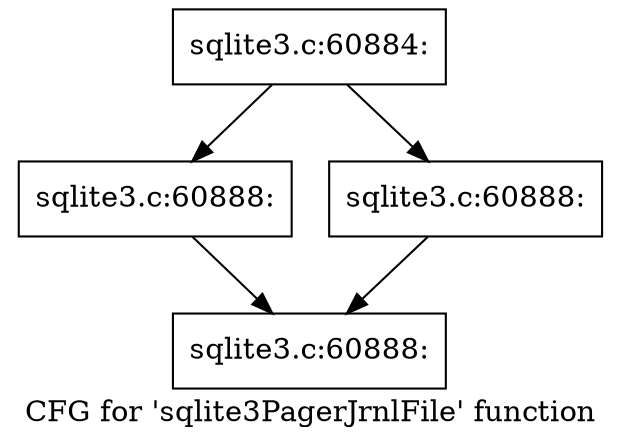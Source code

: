 digraph "CFG for 'sqlite3PagerJrnlFile' function" {
	label="CFG for 'sqlite3PagerJrnlFile' function";

	Node0x55c0fb86c010 [shape=record,label="{sqlite3.c:60884:}"];
	Node0x55c0fb86c010 -> Node0x55c0fb86cd10;
	Node0x55c0fb86c010 -> Node0x55c0fb86cd60;
	Node0x55c0fb86cd10 [shape=record,label="{sqlite3.c:60888:}"];
	Node0x55c0fb86cd10 -> Node0x55c0fb86cdb0;
	Node0x55c0fb86cd60 [shape=record,label="{sqlite3.c:60888:}"];
	Node0x55c0fb86cd60 -> Node0x55c0fb86cdb0;
	Node0x55c0fb86cdb0 [shape=record,label="{sqlite3.c:60888:}"];
}
